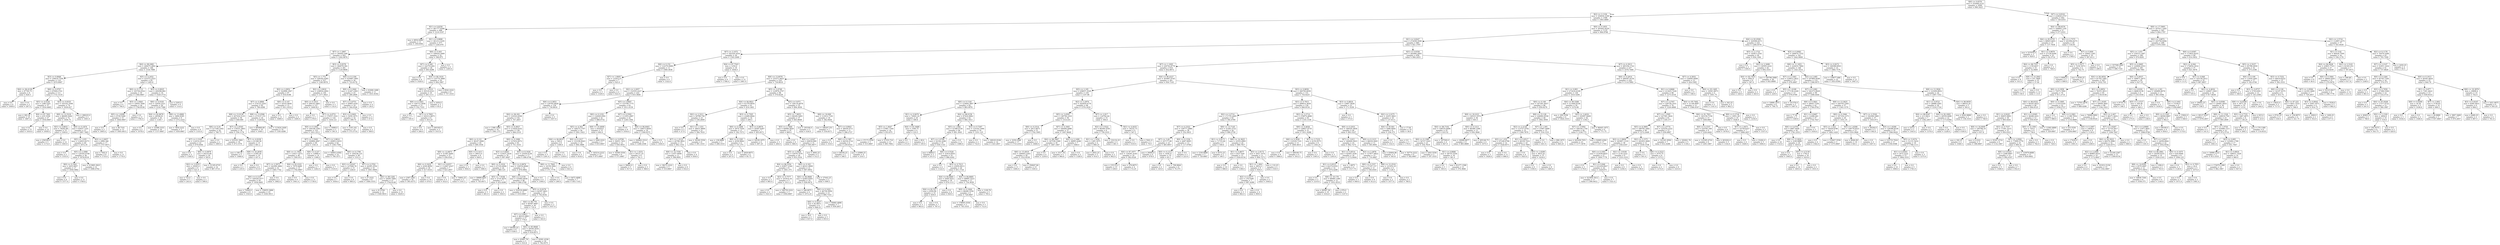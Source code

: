 digraph Tree {
node [shape=box] ;
0 [label="X[6] <= 0.6576\nmse = 332948.2122\nsamples = 2000\nvalue = 996.3425"] ;
1 [label="X[2] <= 2.1104\nmse = 339430.3199\nsamples = 1598\nvalue = 1063.4869"] ;
0 -> 1 [labeldistance=2.5, labelangle=45, headlabel="True"] ;
2 [label="X[1] <= 0.8256\nmse = 381777.9306\nsamples = 488\nvalue = 1219.3197"] ;
1 -> 2 ;
3 [label="mse = 6954.0496\nsamples = 11\nvalue = 106.6364"] ;
2 -> 3 ;
4 [label="X[1] <= 0.9898\nmse = 361212.5195\nsamples = 477\nvalue = 1244.979"] ;
2 -> 4 ;
5 [label="X[7] <= 1.2967\nmse = 340442.408\nsamples = 445\nvalue = 1292.0876"] ;
4 -> 5 ;
6 [label="X[4] <= 89.2981\nmse = 206475.2802\nsamples = 184\nvalue = 1534.7989"] ;
5 -> 6 ;
7 [label="X[3] <= 0.6948\nmse = 139419.7358\nsamples = 119\nvalue = 1670.8067"] ;
6 -> 7 ;
8 [label="X[4] <= 84.4138\nmse = 97740.75\nsamples = 8\nvalue = 828.5"] ;
7 -> 8 ;
9 [label="mse = 0.0\nsamples = 6\nvalue = 1009.0"] ;
8 -> 9 ;
10 [label="mse = 0.0\nsamples = 2\nvalue = 287.0"] ;
8 -> 10 ;
11 [label="X[6] <= 0.0707\nmse = 87604.5741\nsamples = 111\nvalue = 1731.5135"] ;
7 -> 11 ;
12 [label="X[5] <= 4.0144\nmse = 1286.5201\nsamples = 37\nvalue = 1916.4865"] ;
11 -> 12 ;
13 [label="mse = 282.24\nsamples = 10\nvalue = 1867.4"] ;
12 -> 13 ;
14 [label="X[4] <= 87.7401\nmse = 435.5556\nsamples = 27\nvalue = 1934.6667"] ;
12 -> 14 ;
15 [label="mse = 0.0\nsamples = 15\nvalue = 1916.0"] ;
14 -> 15 ;
16 [label="mse = 0.0\nsamples = 12\nvalue = 1958.0"] ;
14 -> 16 ;
17 [label="X[3] <= 0.9335\nmse = 105102.3506\nsamples = 74\nvalue = 1639.027"] ;
11 -> 17 ;
18 [label="X[8] <= 12.5216\nmse = 88449.3264\nsamples = 72\nvalue = 1656.75"] ;
17 -> 18 ;
19 [label="X[3] <= 0.8832\nmse = 78292.96\nsamples = 15\nvalue = 1500.8"] ;
18 -> 19 ;
20 [label="mse = 256328.0\nsamples = 3\nvalue = 1172.0"] ;
19 -> 20 ;
21 [label="mse = 0.0\nsamples = 12\nvalue = 1583.0"] ;
19 -> 21 ;
22 [label="X[0] <= 0.1874\nmse = 83037.7101\nsamples = 57\nvalue = 1697.7895"] ;
18 -> 22 ;
23 [label="X[5] <= 1.035\nmse = 114923.6275\nsamples = 40\nvalue = 1672.35"] ;
22 -> 23 ;
24 [label="mse = 0.0\nsamples = 2\nvalue = 1553.0"] ;
23 -> 24 ;
25 [label="X[5] <= 2.1899\nmse = 120183.0748\nsamples = 38\nvalue = 1678.6316"] ;
23 -> 25 ;
26 [label="X[0] <= 0.1441\nmse = 3455.0657\nsamples = 17\nvalue = 1656.5882"] ;
25 -> 26 ;
27 [label="mse = 0.0\nsamples = 6\nvalue = 1577.0"] ;
26 -> 27 ;
28 [label="mse = 0.0\nsamples = 11\nvalue = 1700.0"] ;
26 -> 28 ;
29 [label="mse = 213965.3923\nsamples = 21\nvalue = 1696.4762"] ;
25 -> 29 ;
30 [label="X[2] <= 2.0657\nmse = 2906.346\nsamples = 17\nvalue = 1757.6471"] ;
22 -> 30 ;
31 [label="mse = 7442.0\nsamples = 6\nvalue = 1735.0"] ;
30 -> 31 ;
32 [label="mse = 0.0\nsamples = 11\nvalue = 1770.0"] ;
30 -> 32 ;
33 [label="mse = 286225.0\nsamples = 2\nvalue = 1001.0"] ;
17 -> 33 ;
34 [label="X[5] <= 4.2452\nmse = 233372.2523\nsamples = 65\nvalue = 1285.8"] ;
6 -> 34 ;
35 [label="X[0] <= 0.1712\nmse = 105744.6322\nsamples = 30\nvalue = 1584.9667"] ;
34 -> 35 ;
36 [label="mse = 0.0\nsamples = 4\nvalue = 794.0"] ;
35 -> 36 ;
37 [label="X[5] <= 3.0941\nmse = 10954.7648\nsamples = 26\nvalue = 1706.6538"] ;
35 -> 37 ;
38 [label="X[5] <= 1.6299\nmse = 9729.5289\nsamples = 15\nvalue = 1644.0667"] ;
37 -> 38 ;
39 [label="mse = 0.0\nsamples = 2\nvalue = 1895.0"] ;
38 -> 39 ;
40 [label="mse = 48.7101\nsamples = 13\nvalue = 1605.4615"] ;
38 -> 40 ;
41 [label="mse = 0.0\nsamples = 11\nvalue = 1792.0"] ;
37 -> 41 ;
42 [label="X[3] <= 0.9025\nmse = 200296.862\nsamples = 35\nvalue = 1029.3714"] ;
34 -> 42 ;
43 [label="X[6] <= 0.0193\nmse = 32054.2521\nsamples = 29\nvalue = 1218.7586"] ;
42 -> 43 ;
44 [label="X[4] <= 92.9678\nmse = 28548.91\nsamples = 20\nvalue = 1149.7"] ;
43 -> 44 ;
45 [label="mse = 0.0\nsamples = 2\nvalue = 1078.0"] ;
44 -> 45 ;
46 [label="mse = 31086.3333\nsamples = 18\nvalue = 1157.6667"] ;
44 -> 46 ;
47 [label="X[8] <= 13.4969\nmse = 5694.8395\nsamples = 9\nvalue = 1372.2222"] ;
43 -> 47 ;
48 [label="mse = 7854.2222\nsamples = 3\nvalue = 1450.6667"] ;
47 -> 48 ;
49 [label="mse = 0.0\nsamples = 6\nvalue = 1333.0"] ;
47 -> 49 ;
50 [label="mse = 2205.0\nsamples = 6\nvalue = 114.0"] ;
42 -> 50 ;
51 [label="X[3] <= 0.9378\nmse = 364079.582\nsamples = 261\nvalue = 1120.9808"] ;
5 -> 51 ;
52 [label="X[5] <= 1.772\nmse = 326162.0385\nsamples = 227\nvalue = 1180.4978"] ;
51 -> 52 ;
53 [label="X[2] <= 2.0952\nmse = 322696.1947\nsamples = 97\nvalue = 916.6186"] ;
52 -> 53 ;
54 [label="X[7] <= 4.4884\nmse = 274122.2203\nsamples = 82\nvalue = 789.4268"] ;
53 -> 54 ;
55 [label="X[8] <= 13.0136\nmse = 207224.5125\nsamples = 58\nvalue = 649.069"] ;
54 -> 55 ;
56 [label="X[6] <= 0.24\nmse = 217160.1042\nsamples = 24\nvalue = 780.75"] ;
55 -> 56 ;
57 [label="X[7] <= 2.3102\nmse = 114214.3223\nsamples = 22\nvalue = 679.6364"] ;
56 -> 57 ;
58 [label="mse = 0.0\nsamples = 2\nvalue = 1540.0"] ;
57 -> 58 ;
59 [label="X[6] <= 0.0878\nmse = 44210.94\nsamples = 20\nvalue = 593.6"] ;
57 -> 59 ;
60 [label="X[2] <= 2.0255\nmse = 32045.0\nsamples = 6\nvalue = 421.0"] ;
59 -> 60 ;
61 [label="mse = 722.0\nsamples = 3\nvalue = 243.0"] ;
60 -> 61 ;
62 [label="mse = 0.0\nsamples = 3\nvalue = 599.0"] ;
60 -> 62 ;
63 [label="mse = 31185.6735\nsamples = 14\nvalue = 667.5714"] ;
59 -> 63 ;
64 [label="mse = 0.0\nsamples = 2\nvalue = 1893.0"] ;
56 -> 64 ;
65 [label="X[7] <= 2.6545\nmse = 179331.2803\nsamples = 34\nvalue = 556.1176"] ;
55 -> 65 ;
66 [label="mse = 233191.3961\nsamples = 19\nvalue = 473.1579"] ;
65 -> 66 ;
67 [label="X[7] <= 4.0238\nmse = 91348.56\nsamples = 15\nvalue = 661.2"] ;
65 -> 67 ;
68 [label="mse = 108.16\nsamples = 5\nvalue = 1068.8"] ;
67 -> 68 ;
69 [label="X[8] <= 16.2838\nmse = 12365.44\nsamples = 10\nvalue = 457.4"] ;
67 -> 69 ;
70 [label="mse = 0.0\nsamples = 2\nvalue = 235.0"] ;
69 -> 70 ;
71 [label="mse = 0.0\nsamples = 8\nvalue = 513.0"] ;
69 -> 71 ;
72 [label="X[8] <= 13.0586\nmse = 273127.151\nsamples = 24\nvalue = 1128.625"] ;
54 -> 72 ;
73 [label="mse = 485869.69\nsamples = 10\nvalue = 1049.1"] ;
72 -> 73 ;
74 [label="mse = 113424.2449\nsamples = 14\nvalue = 1185.4286"] ;
72 -> 74 ;
75 [label="X[0] <= 0.147\nmse = 16332.9956\nsamples = 15\nvalue = 1611.9333"] ;
53 -> 75 ;
76 [label="mse = 0.0\nsamples = 11\nvalue = 1689.0"] ;
75 -> 76 ;
77 [label="mse = 0.0\nsamples = 4\nvalue = 1400.0"] ;
75 -> 77 ;
78 [label="X[2] <= 2.0616\nmse = 238024.2692\nsamples = 130\nvalue = 1377.3923"] ;
52 -> 78 ;
79 [label="X[0] <= 0.1015\nmse = 206143.5863\nsamples = 127\nvalue = 1406.811"] ;
78 -> 79 ;
80 [label="mse = 0.0\nsamples = 3\nvalue = 278.0"] ;
79 -> 80 ;
81 [label="X[7] <= 4.6751\nmse = 179557.3321\nsamples = 124\nvalue = 1434.121"] ;
79 -> 81 ;
82 [label="X[0] <= 0.1602\nmse = 164146.3363\nsamples = 122\nvalue = 1451.2213"] ;
81 -> 82 ;
83 [label="X[7] <= 3.5092\nmse = 100884.4067\nsamples = 60\nvalue = 1541.6"] ;
82 -> 83 ;
84 [label="X[8] <= 11.7845\nmse = 119217.4272\nsamples = 46\nvalue = 1585.913"] ;
83 -> 84 ;
85 [label="X[7] <= 2.5975\nmse = 142290.3684\nsamples = 31\nvalue = 1485.7742"] ;
84 -> 85 ;
86 [label="X[0] <= 0.1237\nmse = 140529.5577\nsamples = 29\nvalue = 1458.4483"] ;
85 -> 86 ;
87 [label="mse = 72000.0\nsamples = 6\nvalue = 1543.0"] ;
86 -> 87 ;
88 [label="mse = 156055.3686\nsamples = 23\nvalue = 1436.3913"] ;
86 -> 88 ;
89 [label="mse = 0.0\nsamples = 2\nvalue = 1882.0"] ;
85 -> 89 ;
90 [label="X[4] <= 93.2103\nmse = 7979.4489\nsamples = 15\nvalue = 1792.8667"] ;
84 -> 90 ;
91 [label="mse = 0.0\nsamples = 4\nvalue = 1941.0"] ;
90 -> 91 ;
92 [label="mse = 0.0\nsamples = 11\nvalue = 1739.0"] ;
90 -> 92 ;
93 [label="X[6] <= 0.227\nmse = 12996.0\nsamples = 14\nvalue = 1396.0"] ;
83 -> 93 ;
94 [label="mse = 0.0\nsamples = 7\nvalue = 1282.0"] ;
93 -> 94 ;
95 [label="mse = 0.0\nsamples = 7\nvalue = 1510.0"] ;
93 -> 95 ;
96 [label="X[7] <= 2.9814\nmse = 209812.9253\nsamples = 62\nvalue = 1363.7581"] ;
82 -> 96 ;
97 [label="mse = 160812.6582\nsamples = 14\nvalue = 790.3571"] ;
96 -> 97 ;
98 [label="X[0] <= 0.1798\nmse = 100238.125\nsamples = 48\nvalue = 1531.0"] ;
96 -> 98 ;
99 [label="X[3] <= 0.8167\nmse = 147949.76\nsamples = 15\nvalue = 1244.8"] ;
98 -> 99 ;
100 [label="mse = 0.0\nsamples = 7\nvalue = 1656.0"] ;
99 -> 100 ;
101 [label="mse = 0.0\nsamples = 8\nvalue = 885.0"] ;
99 -> 101 ;
102 [label="X[7] <= 4.3702\nmse = 24395.3554\nsamples = 33\nvalue = 1661.0909"] ;
98 -> 102 ;
103 [label="mse = 27.2222\nsamples = 6\nvalue = 1464.3333"] ;
102 -> 103 ;
104 [label="X[4] <= 89.1282\nmse = 19295.7064\nsamples = 27\nvalue = 1704.8148"] ;
102 -> 104 ;
105 [label="mse = 41.0764\nsamples = 12\nvalue = 1549.5833"] ;
104 -> 105 ;
106 [label="mse = 0.0\nsamples = 15\nvalue = 1829.0"] ;
104 -> 106 ;
107 [label="mse = 13689.0\nsamples = 2\nvalue = 391.0"] ;
81 -> 107 ;
108 [label="mse = 0.0\nsamples = 3\nvalue = 132.0"] ;
78 -> 108 ;
109 [label="X[6] <= 0.1194\nmse = 435687.5891\nsamples = 34\nvalue = 723.6176"] ;
51 -> 109 ;
110 [label="X[0] <= 0.1844\nmse = 31447.2363\nsamples = 23\nvalue = 289.2609"] ;
109 -> 110 ;
111 [label="X[7] <= 4.6751\nmse = 20805.4183\nsamples = 19\nvalue = 344.0526"] ;
110 -> 111 ;
112 [label="X[3] <= 0.9401\nmse = 5059.1875\nsamples = 16\nvalue = 399.75"] ;
111 -> 112 ;
113 [label="mse = 1105.102\nsamples = 14\nvalue = 375.5714"] ;
112 -> 113 ;
114 [label="mse = 0.0\nsamples = 2\nvalue = 569.0"] ;
112 -> 114 ;
115 [label="mse = 0.0\nsamples = 3\nvalue = 47.0"] ;
111 -> 115 ;
116 [label="mse = 0.0\nsamples = 4\nvalue = 29.0"] ;
110 -> 116 ;
117 [label="mse = 61606.1488\nsamples = 11\nvalue = 1631.8182"] ;
109 -> 117 ;
118 [label="X[6] <= 0.401\nmse = 190024.5469\nsamples = 32\nvalue = 589.875"] ;
4 -> 118 ;
119 [label="X[7] <= 0.349\nmse = 142755.602\nsamples = 28\nvalue = 493.4286"] ;
118 -> 119 ;
120 [label="mse = 0.0\nsamples = 4\nvalue = 1029.0"] ;
119 -> 120 ;
121 [label="X[4] <= 90.1619\nmse = 110774.3889\nsamples = 24\nvalue = 404.1667"] ;
119 -> 121 ;
122 [label="X[5] <= 7.0314\nmse = 95518.4321\nsamples = 18\nvalue = 293.1111"] ;
121 -> 122 ;
123 [label="X[6] <= 0.1843\nmse = 104712.5956\nsamples = 15\nvalue = 332.7333"] ;
122 -> 123 ;
124 [label="mse = 0.0\nsamples = 7\nvalue = 195.0"] ;
123 -> 124 ;
125 [label="X[7] <= 0.7063\nmse = 165212.6875\nsamples = 8\nvalue = 453.25"] ;
123 -> 125 ;
126 [label="mse = 0.0\nsamples = 6\nvalue = 266.0"] ;
125 -> 126 ;
127 [label="mse = 240100.0\nsamples = 2\nvalue = 1015.0"] ;
125 -> 127 ;
128 [label="mse = 2450.0\nsamples = 3\nvalue = 95.0"] ;
122 -> 128 ;
129 [label="mse = 8542.2222\nsamples = 6\nvalue = 737.3333"] ;
121 -> 129 ;
130 [label="mse = 0.0\nsamples = 4\nvalue = 1265.0"] ;
118 -> 130 ;
131 [label="X[0] <= 0.1855\nmse = 305442.8229\nsamples = 1110\nvalue = 994.9766"] ;
1 -> 131 ;
132 [label="X[1] <= 0.8247\nmse = 272638.3508\nsamples = 885\nvalue = 921.3797"] ;
131 -> 132 ;
133 [label="X[7] <= 3.1072\nmse = 182529.5434\nsamples = 29\nvalue = 1545.2069"] ;
132 -> 133 ;
134 [label="X[6] <= 0.152\nmse = 114370.0496\nsamples = 11\nvalue = 1069.3636"] ;
133 -> 134 ;
135 [label="X[7] <= 1.8005\nmse = 122412.0\nsamples = 7\nvalue = 925.0"] ;
134 -> 135 ;
136 [label="mse = 0.0\nsamples = 3\nvalue = 1329.0"] ;
135 -> 136 ;
137 [label="mse = 0.0\nsamples = 4\nvalue = 622.0"] ;
135 -> 137 ;
138 [label="mse = 0.0\nsamples = 4\nvalue = 1322.0"] ;
134 -> 138 ;
139 [label="X[4] <= 87.7543\nmse = 1250.0\nsamples = 18\nvalue = 1836.0"] ;
133 -> 139 ;
140 [label="mse = 0.0\nsamples = 6\nvalue = 1786.0"] ;
139 -> 140 ;
141 [label="mse = 0.0\nsamples = 12\nvalue = 1861.0"] ;
139 -> 141 ;
142 [label="X[3] <= 0.9358\nmse = 262060.2693\nsamples = 856\nvalue = 900.2453"] ;
132 -> 142 ;
143 [label="X[7] <= 1.1005\nmse = 236742.8779\nsamples = 619\nvalue = 832.6672"] ;
142 -> 143 ;
144 [label="X[8] <= 13.6078\nmse = 155371.8425\nsamples = 318\nvalue = 739.8616"] ;
143 -> 144 ;
145 [label="X[2] <= 2.2057\nmse = 152525.2227\nsamples = 222\nvalue = 810.3649"] ;
144 -> 145 ;
146 [label="X[6] <= 0.3853\nmse = 129783.8928\nsamples = 159\nvalue = 730.8616"] ;
145 -> 146 ;
147 [label="X[4] <= 84.261\nmse = 116322.4508\nsamples = 154\nvalue = 707.2857"] ;
146 -> 147 ;
148 [label="mse = 1388.1094\nsamples = 16\nvalue = 1061.375"] ;
147 -> 148 ;
149 [label="X[5] <= 6.4927\nmse = 113426.0332\nsamples = 138\nvalue = 666.2319"] ;
147 -> 149 ;
150 [label="X[0] <= 0.121\nmse = 38167.2069\nsamples = 45\nvalue = 490.3556"] ;
149 -> 150 ;
151 [label="X[8] <= 12.6873\nmse = 31365.5646\nsamples = 37\nvalue = 456.0541"] ;
150 -> 151 ;
152 [label="X[6] <= 0.3432\nmse = 4304.9656\nsamples = 30\nvalue = 417.0333"] ;
151 -> 152 ;
153 [label="mse = 2367.2461\nsamples = 16\nvalue = 365.4375"] ;
152 -> 153 ;
154 [label="mse = 0.0\nsamples = 14\nvalue = 476.0"] ;
152 -> 154 ;
155 [label="X[1] <= 0.8357\nmse = 112847.6327\nsamples = 7\nvalue = 623.2857"] ;
151 -> 155 ;
156 [label="mse = 0.0\nsamples = 5\nvalue = 432.0"] ;
155 -> 156 ;
157 [label="mse = 74802.25\nsamples = 2\nvalue = 1101.5"] ;
155 -> 157 ;
158 [label="X[0] <= 0.1411\nmse = 39015.0\nsamples = 8\nvalue = 649.0"] ;
150 -> 158 ;
159 [label="mse = 0.0\nsamples = 3\nvalue = 904.0"] ;
158 -> 159 ;
160 [label="mse = 0.0\nsamples = 5\nvalue = 496.0"] ;
158 -> 160 ;
161 [label="X[0] <= 0.1088\nmse = 127632.0072\nsamples = 93\nvalue = 751.3333"] ;
149 -> 161 ;
162 [label="X[3] <= 0.9041\nmse = 133437.5416\nsamples = 76\nvalue = 807.8947"] ;
161 -> 162 ;
163 [label="X[0] <= 0.1016\nmse = 47102.6094\nsamples = 24\nvalue = 660.125"] ;
162 -> 163 ;
164 [label="mse = 39889.6401\nsamples = 17\nvalue = 745.6471"] ;
163 -> 164 ;
165 [label="X[5] <= 7.9166\nmse = 3719.3878\nsamples = 7\nvalue = 452.4286"] ;
163 -> 165 ;
166 [label="mse = 0.0\nsamples = 5\nvalue = 491.0"] ;
165 -> 166 ;
167 [label="mse = 0.0\nsamples = 2\nvalue = 356.0"] ;
165 -> 167 ;
168 [label="X[1] <= 0.9876\nmse = 158554.8946\nsamples = 52\nvalue = 876.0962"] ;
162 -> 168 ;
169 [label="X[6] <= 0.2159\nmse = 155082.9058\nsamples = 48\nvalue = 840.2708"] ;
168 -> 169 ;
170 [label="mse = 316318.4889\nsamples = 15\nvalue = 1010.6667"] ;
169 -> 170 ;
171 [label="X[5] <= 8.0278\nmse = 62597.4821\nsamples = 33\nvalue = 762.8182"] ;
169 -> 171 ;
172 [label="X[4] <= 89.778\nmse = 60587.9067\nsamples = 30\nvalue = 735.4"] ;
171 -> 172 ;
173 [label="X[7] <= 0.8811\nmse = 48310.2963\nsamples = 27\nvalue = 779.0"] ;
172 -> 173 ;
174 [label="mse = 90300.25\nsamples = 6\nvalue = 639.5"] ;
173 -> 174 ;
175 [label="X[4] <= 85.9948\nmse = 29164.5034\nsamples = 21\nvalue = 818.8571"] ;
173 -> 175 ;
176 [label="mse = 43097.76\nsamples = 5\nvalue = 933.8"] ;
175 -> 176 ;
177 [label="mse = 19391.4336\nsamples = 16\nvalue = 782.9375"] ;
175 -> 177 ;
178 [label="mse = 0.0\nsamples = 3\nvalue = 343.0"] ;
172 -> 178 ;
179 [label="mse = 0.0\nsamples = 3\nvalue = 1037.0"] ;
171 -> 179 ;
180 [label="mse = 0.0\nsamples = 4\nvalue = 1306.0"] ;
168 -> 180 ;
181 [label="X[5] <= 8.1628\nmse = 23436.0138\nsamples = 17\nvalue = 498.4706"] ;
161 -> 181 ;
182 [label="X[8] <= 11.7845\nmse = 10159.5062\nsamples = 9\nvalue = 371.7778"] ;
181 -> 182 ;
183 [label="mse = 0.0\nsamples = 2\nvalue = 260.0"] ;
182 -> 183 ;
184 [label="mse = 8472.4898\nsamples = 7\nvalue = 403.7143"] ;
182 -> 184 ;
185 [label="mse = 0.0\nsamples = 8\nvalue = 641.0"] ;
181 -> 185 ;
186 [label="mse = 0.0\nsamples = 5\nvalue = 1457.0"] ;
146 -> 186 ;
187 [label="X[5] <= 5.8097\nmse = 153706.7775\nsamples = 63\nvalue = 1011.0159"] ;
145 -> 187 ;
188 [label="X[0] <= 0.1232\nmse = 132826.4581\nsamples = 41\nvalue = 888.0732"] ;
187 -> 188 ;
189 [label="X[5] <= 4.303\nmse = 148273.7707\nsamples = 26\nvalue = 1001.1923"] ;
188 -> 189 ;
190 [label="X[4] <= 84.8033\nmse = 540.0\nsamples = 8\nvalue = 1309.0"] ;
189 -> 190 ;
191 [label="mse = 0.0\nsamples = 5\nvalue = 1291.0"] ;
190 -> 191 ;
192 [label="mse = 0.0\nsamples = 3\nvalue = 1339.0"] ;
190 -> 192 ;
193 [label="X[0] <= 0.1017\nmse = 153108.9043\nsamples = 18\nvalue = 864.3889"] ;
189 -> 193 ;
194 [label="mse = 0.0\nsamples = 3\nvalue = 818.0"] ;
193 -> 194 ;
195 [label="mse = 183214.2222\nsamples = 15\nvalue = 873.6667"] ;
193 -> 195 ;
196 [label="X[8] <= 10.4608\nmse = 45426.8\nsamples = 15\nvalue = 692.0"] ;
188 -> 196 ;
197 [label="mse = 1840.2222\nsamples = 3\nvalue = 833.6667"] ;
196 -> 197 ;
198 [label="X[1] <= 0.8708\nmse = 50051.7431\nsamples = 12\nvalue = 656.5833"] ;
196 -> 198 ;
199 [label="mse = 35560.5556\nsamples = 6\nvalue = 571.6667"] ;
198 -> 199 ;
200 [label="X[1] <= 1.0251\nmse = 50121.25\nsamples = 6\nvalue = 741.5"] ;
198 -> 200 ;
201 [label="mse = 38642.0\nsamples = 3\nvalue = 917.0"] ;
200 -> 201 ;
202 [label="mse = 0.0\nsamples = 3\nvalue = 566.0"] ;
200 -> 202 ;
203 [label="X[7] <= 0.5592\nmse = 111955.2087\nsamples = 22\nvalue = 1240.1364"] ;
187 -> 203 ;
204 [label="mse = 0.0\nsamples = 6\nvalue = 1054.0"] ;
203 -> 204 ;
205 [label="X[4] <= 90.6463\nmse = 136073.6836\nsamples = 16\nvalue = 1309.9375"] ;
203 -> 205 ;
206 [label="mse = 164962.3314\nsamples = 13\nvalue = 1288.2308"] ;
205 -> 206 ;
207 [label="mse = 0.0\nsamples = 3\nvalue = 1404.0"] ;
205 -> 207 ;
208 [label="X[5] <= 2.4748\nmse = 123878.2707\nsamples = 96\nvalue = 576.8229"] ;
144 -> 208 ;
209 [label="X[4] <= 84.6821\nmse = 61378.9054\nsamples = 41\nvalue = 419.1463"] ;
208 -> 209 ;
210 [label="X[2] <= 2.3211\nmse = 59789.758\nsamples = 23\nvalue = 536.2609"] ;
209 -> 210 ;
211 [label="mse = 0.0\nsamples = 2\nvalue = 27.0"] ;
210 -> 211 ;
212 [label="X[1] <= 1.1251\nmse = 38431.9909\nsamples = 21\nvalue = 584.7619"] ;
210 -> 212 ;
213 [label="X[7] <= 1.0122\nmse = 20788.3822\nsamples = 15\nvalue = 662.1333"] ;
212 -> 213 ;
214 [label="X[8] <= 14.7358\nmse = 13357.9008\nsamples = 11\nvalue = 598.9091"] ;
213 -> 214 ;
215 [label="mse = 38272.2222\nsamples = 3\nvalue = 510.6667"] ;
214 -> 215 ;
216 [label="mse = 0.0\nsamples = 8\nvalue = 632.0"] ;
214 -> 216 ;
217 [label="mse = 0.0\nsamples = 4\nvalue = 836.0"] ;
213 -> 217 ;
218 [label="mse = 30160.5556\nsamples = 6\nvalue = 391.3333"] ;
212 -> 218 ;
219 [label="X[3] <= 0.7505\nmse = 23489.6944\nsamples = 18\nvalue = 269.5"] ;
209 -> 219 ;
220 [label="X[6] <= 0.2466\nmse = 5974.7438\nsamples = 11\nvalue = 182.7273"] ;
219 -> 220 ;
221 [label="mse = 138.8889\nsamples = 3\nvalue = 266.3333"] ;
220 -> 221 ;
222 [label="X[0] <= 0.1383\nmse = 4558.9844\nsamples = 8\nvalue = 151.375"] ;
220 -> 222 ;
223 [label="mse = 0.0\nsamples = 4\nvalue = 207.0"] ;
222 -> 223 ;
224 [label="mse = 2929.6875\nsamples = 4\nvalue = 95.75"] ;
222 -> 224 ;
225 [label="X[3] <= 0.8674\nmse = 20587.8367\nsamples = 7\nvalue = 405.8571"] ;
219 -> 225 ;
226 [label="mse = 16539.1875\nsamples = 4\nvalue = 497.25"] ;
225 -> 226 ;
227 [label="mse = 0.0\nsamples = 3\nvalue = 284.0"] ;
225 -> 227 ;
228 [label="X[3] <= 0.873\nmse = 138119.4678\nsamples = 55\nvalue = 694.3636"] ;
208 -> 228 ;
229 [label="X[5] <= 7.9053\nmse = 80200.5493\nsamples = 37\nvalue = 845.8649"] ;
228 -> 229 ;
230 [label="X[5] <= 2.7846\nmse = 64068.5829\nsamples = 35\nvalue = 869.4"] ;
229 -> 230 ;
231 [label="mse = 0.0\nsamples = 4\nvalue = 586.0"] ;
230 -> 231 ;
232 [label="X[2] <= 5.4247\nmse = 60634.999\nsamples = 31\nvalue = 905.9677"] ;
230 -> 232 ;
233 [label="X[5] <= 3.5929\nmse = 53079.7479\nsamples = 29\nvalue = 933.1034"] ;
232 -> 233 ;
234 [label="X[4] <= 86.2354\nmse = 63857.2344\nsamples = 8\nvalue = 1001.375"] ;
233 -> 234 ;
235 [label="mse = 0.0\nsamples = 3\nvalue = 985.0"] ;
234 -> 235 ;
236 [label="X[3] <= 0.7577\nmse = 101914.16\nsamples = 5\nvalue = 1011.2"] ;
234 -> 236 ;
237 [label="mse = 0.0\nsamples = 2\nvalue = 1021.0"] ;
236 -> 237 ;
238 [label="mse = 169750.2222\nsamples = 3\nvalue = 1004.6667"] ;
236 -> 238 ;
239 [label="X[0] <= 0.163\nmse = 46521.9909\nsamples = 21\nvalue = 907.0952"] ;
233 -> 239 ;
240 [label="X[4] <= 84.9666\nmse = 42463.8393\nsamples = 19\nvalue = 928.9474"] ;
239 -> 240 ;
241 [label="mse = 346.6875\nsamples = 4\nvalue = 1072.25"] ;
240 -> 241 ;
242 [label="X[0] <= 0.1422\nmse = 46758.5956\nsamples = 15\nvalue = 890.7333"] ;
240 -> 242 ;
243 [label="X[6] <= 0.4237\nmse = 82.6875\nsamples = 8\nvalue = 848.25"] ;
242 -> 243 ;
244 [label="mse = 18.0\nsamples = 3\nvalue = 837.0"] ;
243 -> 244 ;
245 [label="mse = 0.0\nsamples = 5\nvalue = 855.0"] ;
243 -> 245 ;
246 [label="mse = 95682.4898\nsamples = 7\nvalue = 939.2857"] ;
242 -> 246 ;
247 [label="mse = 37442.25\nsamples = 2\nvalue = 699.5"] ;
239 -> 247 ;
248 [label="mse = 4692.25\nsamples = 2\nvalue = 512.5"] ;
232 -> 248 ;
249 [label="mse = 183184.0\nsamples = 2\nvalue = 434.0"] ;
229 -> 249 ;
250 [label="X[8] <= 16.006\nmse = 113012.7191\nsamples = 18\nvalue = 382.9444"] ;
228 -> 250 ;
251 [label="mse = 196207.551\nsamples = 7\nvalue = 534.8571"] ;
250 -> 251 ;
252 [label="X[7] <= 0.6843\nmse = 36039.4711\nsamples = 11\nvalue = 286.2727"] ;
250 -> 252 ;
253 [label="mse = 0.0\nsamples = 5\nvalue = 318.0"] ;
252 -> 253 ;
254 [label="X[0] <= 0.1387\nmse = 64534.4722\nsamples = 6\nvalue = 259.8333"] ;
252 -> 254 ;
255 [label="mse = 94556.25\nsamples = 2\nvalue = 346.5"] ;
254 -> 255 ;
256 [label="mse = 43890.25\nsamples = 4\nvalue = 216.5"] ;
254 -> 256 ;
257 [label="X[4] <= 90.4227\nmse = 303997.0745\nsamples = 301\nvalue = 930.7143"] ;
143 -> 257 ;
258 [label="X[5] <= 2.195\nmse = 238637.3529\nsamples = 150\nvalue = 1107.98"] ;
257 -> 258 ;
259 [label="X[0] <= 0.1144\nmse = 123604.3807\nsamples = 82\nvalue = 883.0976"] ;
258 -> 259 ;
260 [label="X[1] <= 0.9476\nmse = 74945.16\nsamples = 20\nvalue = 569.8"] ;
259 -> 260 ;
261 [label="X[5] <= 1.4047\nmse = 57961.7344\nsamples = 16\nvalue = 653.875"] ;
260 -> 261 ;
262 [label="mse = 37173.5556\nsamples = 3\nvalue = 515.6667"] ;
261 -> 262 ;
263 [label="mse = 57333.716\nsamples = 13\nvalue = 685.7692"] ;
261 -> 263 ;
264 [label="X[4] <= 81.0488\nmse = 1506.75\nsamples = 4\nvalue = 233.5"] ;
260 -> 264 ;
265 [label="mse = 0.0\nsamples = 2\nvalue = 272.0"] ;
264 -> 265 ;
266 [label="mse = 49.0\nsamples = 2\nvalue = 195.0"] ;
264 -> 266 ;
267 [label="X[4] <= 88.0156\nmse = 97424.0062\nsamples = 62\nvalue = 984.1613"] ;
259 -> 267 ;
268 [label="X[5] <= 1.884\nmse = 51588.4726\nsamples = 46\nvalue = 891.3043"] ;
267 -> 268 ;
269 [label="X[7] <= 2.0799\nmse = 52144.3298\nsamples = 35\nvalue = 830.1143"] ;
268 -> 269 ;
270 [label="mse = 6889.0\nsamples = 2\nvalue = 231.0"] ;
269 -> 270 ;
271 [label="X[6] <= 0.5526\nmse = 31814.8503\nsamples = 33\nvalue = 866.4242"] ;
269 -> 271 ;
272 [label="mse = 0.0\nsamples = 4\nvalue = 1122.0"] ;
271 -> 272 ;
273 [label="X[3] <= 0.7013\nmse = 25950.9013\nsamples = 29\nvalue = 831.1724"] ;
271 -> 273 ;
274 [label="X[4] <= 84.8685\nmse = 5448.5432\nsamples = 18\nvalue = 878.1111"] ;
273 -> 274 ;
275 [label="X[4] <= 82.527\nmse = 6504.96\nsamples = 10\nvalue = 839.8"] ;
274 -> 275 ;
276 [label="mse = 0.0\nsamples = 3\nvalue = 963.0"] ;
275 -> 276 ;
277 [label="mse = 0.0\nsamples = 7\nvalue = 787.0"] ;
275 -> 277 ;
278 [label="mse = 0.0\nsamples = 8\nvalue = 926.0"] ;
274 -> 278 ;
279 [label="X[4] <= 84.8685\nmse = 49995.3223\nsamples = 11\nvalue = 754.3636"] ;
273 -> 279 ;
280 [label="X[0] <= 0.1644\nmse = 89280.5556\nsamples = 6\nvalue = 728.6667"] ;
279 -> 280 ;
281 [label="mse = 178005.5556\nsamples = 3\nvalue = 745.3333"] ;
280 -> 281 ;
282 [label="mse = 0.0\nsamples = 3\nvalue = 712.0"] ;
280 -> 282 ;
283 [label="mse = 1109.76\nsamples = 5\nvalue = 785.2"] ;
279 -> 283 ;
284 [label="mse = 0.0\nsamples = 11\nvalue = 1086.0"] ;
268 -> 284 ;
285 [label="X[3] <= 0.7287\nmse = 133142.1094\nsamples = 16\nvalue = 1251.125"] ;
267 -> 285 ;
286 [label="mse = 0.0\nsamples = 2\nvalue = 732.0"] ;
285 -> 286 ;
287 [label="mse = 108163.9184\nsamples = 14\nvalue = 1325.2857"] ;
285 -> 287 ;
288 [label="X[2] <= 3.2974\nmse = 242830.0179\nsamples = 68\nvalue = 1379.1618"] ;
258 -> 288 ;
289 [label="X[5] <= 3.4592\nmse = 138758.1418\nsamples = 58\nvalue = 1514.431"] ;
288 -> 289 ;
290 [label="X[6] <= 0.2314\nmse = 2913.4875\nsamples = 21\nvalue = 1702.1905"] ;
289 -> 290 ;
291 [label="mse = 3259.2388\nsamples = 17\nvalue = 1710.2353"] ;
290 -> 291 ;
292 [label="mse = 0.0\nsamples = 4\nvalue = 1668.0"] ;
290 -> 292 ;
293 [label="X[7] <= 4.1845\nmse = 184494.0088\nsamples = 37\nvalue = 1407.8649"] ;
289 -> 293 ;
294 [label="X[4] <= 88.5967\nmse = 187536.3389\nsamples = 30\nvalue = 1487.1667"] ;
293 -> 294 ;
295 [label="X[8] <= 15.4919\nmse = 206403.2263\nsamples = 26\nvalue = 1523.6538"] ;
294 -> 295 ;
296 [label="mse = 0.0\nsamples = 11\nvalue = 1494.0"] ;
295 -> 296 ;
297 [label="mse = 356647.84\nsamples = 15\nvalue = 1545.4"] ;
295 -> 297 ;
298 [label="mse = 0.0\nsamples = 4\nvalue = 1250.0"] ;
294 -> 298 ;
299 [label="X[2] <= 2.1499\nmse = 28995.4286\nsamples = 7\nvalue = 1068.0"] ;
293 -> 299 ;
300 [label="mse = 3317.76\nsamples = 5\nvalue = 964.8"] ;
299 -> 300 ;
301 [label="mse = 0.0\nsamples = 2\nvalue = 1326.0"] ;
299 -> 301 ;
302 [label="X[7] <= 2.917\nmse = 124782.64\nsamples = 10\nvalue = 594.6"] ;
288 -> 302 ;
303 [label="X[2] <= 5.5522\nmse = 89306.5556\nsamples = 6\nvalue = 759.3333"] ;
302 -> 303 ;
304 [label="X[1] <= 1.1454\nmse = 1365.1875\nsamples = 4\nvalue = 908.25"] ;
303 -> 304 ;
305 [label="mse = 2652.25\nsamples = 2\nvalue = 914.5"] ;
304 -> 305 ;
306 [label="mse = 0.0\nsamples = 2\nvalue = 902.0"] ;
304 -> 306 ;
307 [label="mse = 132132.25\nsamples = 2\nvalue = 461.5"] ;
303 -> 307 ;
308 [label="X[2] <= 4.4435\nmse = 76232.75\nsamples = 4\nvalue = 347.5"] ;
302 -> 308 ;
309 [label="mse = 0.0\nsamples = 2\nvalue = 619.0"] ;
308 -> 309 ;
310 [label="mse = 5041.0\nsamples = 2\nvalue = 76.0"] ;
308 -> 310 ;
311 [label="X[3] <= 0.8656\nmse = 306700.6059\nsamples = 151\nvalue = 754.6225"] ;
257 -> 311 ;
312 [label="X[3] <= 0.7915\nmse = 289914.3659\nsamples = 130\nvalue = 848.8154"] ;
311 -> 312 ;
313 [label="X[2] <= 2.2714\nmse = 171735.4495\nsamples = 65\nvalue = 592.4769"] ;
312 -> 313 ;
314 [label="X[7] <= 4.3322\nmse = 139777.2986\nsamples = 36\nvalue = 352.5833"] ;
313 -> 314 ;
315 [label="X[7] <= 3.44\nmse = 167177.69\nsamples = 23\nvalue = 485.6957"] ;
314 -> 315 ;
316 [label="X[4] <= 97.1877\nmse = 134291.4183\nsamples = 19\nvalue = 382.0526"] ;
315 -> 316 ;
317 [label="mse = 155133.2\nsamples = 15\nvalue = 438.0"] ;
316 -> 317 ;
318 [label="mse = 379.6875\nsamples = 4\nvalue = 172.25"] ;
316 -> 318 ;
319 [label="mse = 30000.0\nsamples = 4\nvalue = 978.0"] ;
315 -> 319 ;
320 [label="X[0] <= 0.1334\nmse = 4487.6095\nsamples = 13\nvalue = 117.0769"] ;
314 -> 320 ;
321 [label="X[0] <= 0.1213\nmse = 1458.21\nsamples = 10\nvalue = 85.3"] ;
320 -> 321 ;
322 [label="mse = 0.0\nsamples = 2\nvalue = 145.0"] ;
321 -> 322 ;
323 [label="mse = 708.9844\nsamples = 8\nvalue = 70.375"] ;
321 -> 323 ;
324 [label="mse = 0.0\nsamples = 3\nvalue = 223.0"] ;
320 -> 324 ;
325 [label="X[8] <= 13.7145\nmse = 51283.3722\nsamples = 29\nvalue = 890.2759"] ;
313 -> 325 ;
326 [label="X[1] <= 0.9173\nmse = 71725.84\nsamples = 5\nvalue = 508.6"] ;
325 -> 326 ;
327 [label="mse = 1530.8889\nsamples = 3\nvalue = 720.6667"] ;
326 -> 327 ;
328 [label="mse = 8372.25\nsamples = 2\nvalue = 190.5"] ;
326 -> 328 ;
329 [label="X[8] <= 14.3625\nmse = 10352.4983\nsamples = 24\nvalue = 969.7917"] ;
325 -> 329 ;
330 [label="X[1] <= 0.8677\nmse = 9227.929\nsamples = 13\nvalue = 1020.6154"] ;
329 -> 330 ;
331 [label="mse = 0.0\nsamples = 10\nvalue = 968.0"] ;
330 -> 331 ;
332 [label="mse = 0.0\nsamples = 3\nvalue = 1196.0"] ;
330 -> 332 ;
333 [label="X[5] <= 2.8173\nmse = 5021.1074\nsamples = 11\nvalue = 909.7273"] ;
329 -> 333 ;
334 [label="X[1] <= 1.004\nmse = 3852.0\nsamples = 9\nvalue = 930.0"] ;
333 -> 334 ;
335 [label="X[2] <= 4.4575\nmse = 178.5306\nsamples = 7\nvalue = 897.4286"] ;
334 -> 335 ;
336 [label="mse = 0.0\nsamples = 3\nvalue = 882.0"] ;
335 -> 336 ;
337 [label="mse = 0.0\nsamples = 4\nvalue = 909.0"] ;
335 -> 337 ;
338 [label="mse = 0.0\nsamples = 2\nvalue = 1044.0"] ;
334 -> 338 ;
339 [label="mse = 110.25\nsamples = 2\nvalue = 818.5"] ;
333 -> 339 ;
340 [label="X[2] <= 2.2714\nmse = 276674.4686\nsamples = 65\nvalue = 1105.1538"] ;
312 -> 340 ;
341 [label="X[6] <= 0.4626\nmse = 128827.6735\nsamples = 21\nvalue = 1611.4286"] ;
340 -> 341 ;
342 [label="X[6] <= 0.3056\nmse = 110520.7101\nsamples = 13\nvalue = 1800.4615"] ;
341 -> 342 ;
343 [label="mse = 0.0\nsamples = 9\nvalue = 1884.0"] ;
342 -> 343 ;
344 [label="mse = 308160.75\nsamples = 4\nvalue = 1612.5"] ;
342 -> 344 ;
345 [label="X[7] <= 3.7233\nmse = 6150.9375\nsamples = 8\nvalue = 1304.25"] ;
341 -> 345 ;
346 [label="mse = 0.0\nsamples = 5\nvalue = 1365.0"] ;
345 -> 346 ;
347 [label="mse = 0.0\nsamples = 3\nvalue = 1203.0"] ;
345 -> 347 ;
348 [label="X[6] <= 0.2031\nmse = 166520.3858\nsamples = 44\nvalue = 863.5227"] ;
340 -> 348 ;
349 [label="X[7] <= 3.815\nmse = 160649.5923\nsamples = 33\nvalue = 962.7273"] ;
348 -> 349 ;
350 [label="X[1] <= 0.8514\nmse = 82405.1636\nsamples = 18\nvalue = 1172.9444"] ;
349 -> 350 ;
351 [label="X[1] <= 0.8312\nmse = 62274.8163\nsamples = 14\nvalue = 1074.4286"] ;
350 -> 351 ;
352 [label="mse = 0.0\nsamples = 2\nvalue = 1210.0"] ;
351 -> 352 ;
353 [label="X[8] <= 16.179\nmse = 69080.1389\nsamples = 12\nvalue = 1051.8333"] ;
351 -> 353 ;
354 [label="mse = 80587.36\nsamples = 10\nvalue = 1032.8"] ;
353 -> 354 ;
355 [label="mse = 676.0\nsamples = 2\nvalue = 1147.0"] ;
353 -> 355 ;
356 [label="mse = 1.6875\nsamples = 4\nvalue = 1517.75"] ;
350 -> 356 ;
357 [label="X[2] <= 2.3878\nmse = 137877.9822\nsamples = 15\nvalue = 710.4667"] ;
349 -> 357 ;
358 [label="X[0] <= 0.1537\nmse = 57197.157\nsamples = 11\nvalue = 558.4545"] ;
357 -> 358 ;
359 [label="mse = 0.0\nsamples = 3\nvalue = 949.0"] ;
358 -> 359 ;
360 [label="mse = 0.0\nsamples = 8\nvalue = 412.0"] ;
358 -> 360 ;
361 [label="X[8] <= 12.2518\nmse = 121452.25\nsamples = 4\nvalue = 1128.5"] ;
357 -> 361 ;
362 [label="mse = 0.0\nsamples = 2\nvalue = 1477.0"] ;
361 -> 362 ;
363 [label="mse = 0.0\nsamples = 2\nvalue = 780.0"] ;
361 -> 363 ;
364 [label="X[0] <= 0.1215\nmse = 66034.2645\nsamples = 11\nvalue = 565.9091"] ;
348 -> 364 ;
365 [label="mse = 83604.96\nsamples = 5\nvalue = 545.8"] ;
364 -> 365 ;
366 [label="mse = 50774.2222\nsamples = 6\nvalue = 582.6667"] ;
364 -> 366 ;
367 [label="X[3] <= 0.8816\nmse = 15687.5828\nsamples = 21\nvalue = 171.5238"] ;
311 -> 367 ;
368 [label="mse = 0.0\nsamples = 3\nvalue = 375.0"] ;
367 -> 368 ;
369 [label="X[2] <= 2.2275\nmse = 10251.6821\nsamples = 18\nvalue = 137.6111"] ;
367 -> 369 ;
370 [label="X[4] <= 93.841\nmse = 5486.4844\nsamples = 8\nvalue = 236.375"] ;
369 -> 370 ;
371 [label="mse = 0.0\nsamples = 3\nvalue = 332.0"] ;
370 -> 371 ;
372 [label="mse = 0.0\nsamples = 5\nvalue = 179.0"] ;
370 -> 372 ;
373 [label="mse = 17.64\nsamples = 10\nvalue = 58.6"] ;
369 -> 373 ;
374 [label="X[7] <= 4.3013\nmse = 285104.1722\nsamples = 237\nvalue = 1076.7468"] ;
142 -> 374 ;
375 [label="X[6] <= 0.2914\nmse = 266587.6154\nsamples = 224\nvalue = 1114.5982"] ;
374 -> 375 ;
376 [label="X[1] <= 0.893\nmse = 273418.4109\nsamples = 136\nvalue = 1010.5294"] ;
375 -> 376 ;
377 [label="X[0] <= 0.149\nmse = 247281.6057\nsamples = 86\nvalue = 859.6279"] ;
376 -> 377 ;
378 [label="X[8] <= 18.2221\nmse = 156523.1974\nsamples = 38\nvalue = 603.5"] ;
377 -> 378 ;
379 [label="X[4] <= 96.7102\nmse = 108535.8496\nsamples = 25\nvalue = 433.52"] ;
378 -> 379 ;
380 [label="X[0] <= 0.1389\nmse = 54727.3243\nsamples = 21\nvalue = 354.7619"] ;
379 -> 380 ;
381 [label="mse = 1643.5556\nsamples = 3\nvalue = 197.3333"] ;
380 -> 381 ;
382 [label="X[1] <= 0.8666\nmse = 58755.5556\nsamples = 18\nvalue = 381.0"] ;
380 -> 382 ;
383 [label="mse = 0.0\nsamples = 5\nvalue = 393.0"] ;
382 -> 383 ;
384 [label="mse = 81277.1598\nsamples = 13\nvalue = 376.3846"] ;
382 -> 384 ;
385 [label="mse = 187500.0\nsamples = 4\nvalue = 847.0"] ;
379 -> 385 ;
386 [label="X[0] <= 0.1213\nmse = 86389.1598\nsamples = 13\nvalue = 930.3846"] ;
378 -> 386 ;
387 [label="mse = 20088.9877\nsamples = 9\nvalue = 865.8889"] ;
386 -> 387 ;
388 [label="mse = 205146.75\nsamples = 4\nvalue = 1075.5"] ;
386 -> 388 ;
389 [label="X[8] <= 15.128\nmse = 226082.6558\nsamples = 48\nvalue = 1062.3958"] ;
377 -> 389 ;
390 [label="X[2] <= 2.2126\nmse = 115727.0762\nsamples = 33\nvalue = 1309.7879"] ;
389 -> 390 ;
391 [label="X[5] <= 1.031\nmse = 97248.9796\nsamples = 14\nvalue = 1028.8571"] ;
390 -> 391 ;
392 [label="mse = 0.0\nsamples = 3\nvalue = 1626.0"] ;
391 -> 392 ;
393 [label="mse = 0.0\nsamples = 11\nvalue = 866.0"] ;
391 -> 393 ;
394 [label="X[1] <= 0.8517\nmse = 28339.7452\nsamples = 19\nvalue = 1516.7895"] ;
390 -> 394 ;
395 [label="mse = 0.0\nsamples = 4\nvalue = 1825.0"] ;
394 -> 395 ;
396 [label="X[5] <= 1.6299\nmse = 3810.24\nsamples = 15\nvalue = 1434.6"] ;
394 -> 396 ;
397 [label="mse = 0.0\nsamples = 6\nvalue = 1359.0"] ;
396 -> 397 ;
398 [label="mse = 0.0\nsamples = 9\nvalue = 1485.0"] ;
396 -> 398 ;
399 [label="X[7] <= 1.305\nmse = 37997.0489\nsamples = 15\nvalue = 518.1333"] ;
389 -> 399 ;
400 [label="mse = 0.0\nsamples = 11\nvalue = 401.0"] ;
399 -> 400 ;
401 [label="mse = 999.1875\nsamples = 4\nvalue = 840.25"] ;
399 -> 401 ;
402 [label="X[4] <= 90.5289\nmse = 211840.6336\nsamples = 50\nvalue = 1270.08"] ;
376 -> 402 ;
403 [label="mse = 200.5556\nsamples = 6\nvalue = 1824.3333"] ;
402 -> 403 ;
404 [label="X[5] <= 3.4434\nmse = 193097.8409\nsamples = 44\nvalue = 1194.5"] ;
402 -> 404 ;
405 [label="X[7] <= 3.5092\nmse = 184104.1744\nsamples = 40\nvalue = 1236.775"] ;
404 -> 405 ;
406 [label="mse = 243209.7051\nsamples = 23\nvalue = 1177.3478"] ;
405 -> 406 ;
407 [label="mse = 92895.4394\nsamples = 17\nvalue = 1317.1765"] ;
405 -> 407 ;
408 [label="mse = 86445.1875\nsamples = 4\nvalue = 771.75"] ;
404 -> 408 ;
409 [label="X[1] <= 0.8666\nmse = 213425.7226\nsamples = 88\nvalue = 1275.4318"] ;
375 -> 409 ;
410 [label="X[7] <= 3.2767\nmse = 226726.3551\nsamples = 76\nvalue = 1229.4868"] ;
409 -> 410 ;
411 [label="X[7] <= 1.3595\nmse = 227581.3824\nsamples = 61\nvalue = 1185.377"] ;
410 -> 411 ;
412 [label="X[5] <= 6.3995\nmse = 189792.3482\nsamples = 49\nvalue = 1272.2449"] ;
411 -> 412 ;
413 [label="X[2] <= 2.9604\nmse = 165467.1319\nsamples = 36\nvalue = 1356.4167"] ;
412 -> 413 ;
414 [label="X[0] <= 0.1001\nmse = 212039.8025\nsamples = 27\nvalue = 1400.7778"] ;
413 -> 414 ;
415 [label="mse = 0.0\nsamples = 3\nvalue = 1176.0"] ;
414 -> 415 ;
416 [label="X[1] <= 0.846\nmse = 231439.6927\nsamples = 24\nvalue = 1428.875"] ;
414 -> 416 ;
417 [label="mse = 321804.7612\nsamples = 17\nvalue = 1390.9412"] ;
416 -> 417 ;
418 [label="mse = 0.0\nsamples = 7\nvalue = 1521.0"] ;
416 -> 418 ;
419 [label="X[2] <= 3.9109\nmse = 2134.2222\nsamples = 9\nvalue = 1223.3333"] ;
413 -> 419 ;
420 [label="mse = 0.0\nsamples = 6\nvalue = 1256.0"] ;
419 -> 420 ;
421 [label="mse = 0.0\nsamples = 3\nvalue = 1158.0"] ;
419 -> 421 ;
422 [label="X[2] <= 2.1575\nmse = 183203.3609\nsamples = 13\nvalue = 1039.1538"] ;
412 -> 422 ;
423 [label="mse = 0.0\nsamples = 5\nvalue = 501.0"] ;
422 -> 423 ;
424 [label="X[6] <= 0.3223\nmse = 3570.75\nsamples = 8\nvalue = 1375.5"] ;
422 -> 424 ;
425 [label="mse = 0.0\nsamples = 2\nvalue = 1272.0"] ;
424 -> 425 ;
426 [label="mse = 0.0\nsamples = 6\nvalue = 1410.0"] ;
424 -> 426 ;
427 [label="X[7] <= 2.0774\nmse = 225254.2222\nsamples = 12\nvalue = 830.6667"] ;
411 -> 427 ;
428 [label="mse = 141241.9592\nsamples = 7\nvalue = 612.4286"] ;
427 -> 428 ;
429 [label="mse = 182841.76\nsamples = 5\nvalue = 1136.2"] ;
427 -> 429 ;
430 [label="X[4] <= 91.7921\nmse = 183159.7156\nsamples = 15\nvalue = 1408.8667"] ;
410 -> 430 ;
431 [label="X[0] <= 0.1537\nmse = 224785.358\nsamples = 9\nvalue = 1229.4444"] ;
430 -> 431 ;
432 [label="mse = 123395.4722\nsamples = 6\nvalue = 1293.1667"] ;
431 -> 432 ;
433 [label="mse = 403202.0\nsamples = 3\nvalue = 1102.0"] ;
431 -> 433 ;
434 [label="mse = 0.0\nsamples = 6\nvalue = 1678.0"] ;
430 -> 434 ;
435 [label="X[4] <= 95.7462\nmse = 31146.9097\nsamples = 12\nvalue = 1566.4167"] ;
409 -> 435 ;
436 [label="X[6] <= 0.3728\nmse = 13951.29\nsamples = 10\nvalue = 1628.9"] ;
435 -> 436 ;
437 [label="X[7] <= 1.6471\nmse = 14759.6327\nsamples = 7\nvalue = 1668.2857"] ;
436 -> 437 ;
438 [label="mse = 0.0\nsamples = 4\nvalue = 1649.0"] ;
437 -> 438 ;
439 [label="mse = 33282.0\nsamples = 3\nvalue = 1694.0"] ;
437 -> 439 ;
440 [label="mse = 0.0\nsamples = 3\nvalue = 1537.0"] ;
436 -> 440 ;
441 [label="mse = 0.0\nsamples = 2\nvalue = 1254.0"] ;
435 -> 441 ;
442 [label="X[7] <= 4.5932\nmse = 154095.9408\nsamples = 13\nvalue = 424.5385"] ;
374 -> 442 ;
443 [label="mse = 0.0\nsamples = 9\nvalue = 168.0"] ;
442 -> 443 ;
444 [label="X[4] <= 93.1465\nmse = 19561.6875\nsamples = 4\nvalue = 1001.75"] ;
442 -> 444 ;
445 [label="mse = 0.0\nsamples = 2\nvalue = 1141.0"] ;
444 -> 445 ;
446 [label="mse = 342.25\nsamples = 2\nvalue = 862.5"] ;
444 -> 446 ;
447 [label="X[4] <= 83.0509\nmse = 329369.4571\nsamples = 225\nvalue = 1284.4578"] ;
131 -> 447 ;
448 [label="X[5] <= 2.1722\nmse = 145813.2541\nsamples = 44\nvalue = 636.1364"] ;
447 -> 448 ;
449 [label="mse = 0.0\nsamples = 2\nvalue = 1304.0"] ;
448 -> 449 ;
450 [label="X[2] <= 2.3498\nmse = 130505.2222\nsamples = 42\nvalue = 604.3333"] ;
448 -> 450 ;
451 [label="X[4] <= 82.7455\nmse = 3042.0\nsamples = 6\nvalue = 367.0"] ;
450 -> 451 ;
452 [label="mse = 0.0\nsamples = 4\nvalue = 328.0"] ;
451 -> 452 ;
453 [label="mse = 0.0\nsamples = 2\nvalue = 445.0"] ;
451 -> 453 ;
454 [label="mse = 140796.5988\nsamples = 36\nvalue = 643.8889"] ;
450 -> 454 ;
455 [label="X[3] <= 0.9081\nmse = 246974.7532\nsamples = 181\nvalue = 1442.0608"] ;
447 -> 455 ;
456 [label="X[8] <= 11.1651\nmse = 224433.7684\nsamples = 148\nvalue = 1343.3514"] ;
455 -> 456 ;
457 [label="X[7] <= 2.1463\nmse = 218012.3822\nsamples = 15\nvalue = 876.4667"] ;
456 -> 457 ;
458 [label="mse = 0.0\nsamples = 2\nvalue = 229.0"] ;
457 -> 458 ;
459 [label="X[5] <= 1.6189\nmse = 177136.2249\nsamples = 13\nvalue = 976.0769"] ;
457 -> 459 ;
460 [label="mse = 10890.1875\nsamples = 8\nvalue = 706.75"] ;
459 -> 460 ;
461 [label="mse = 141376.0\nsamples = 5\nvalue = 1407.0"] ;
459 -> 461 ;
462 [label="X[2] <= 2.485\nmse = 197800.9548\nsamples = 133\nvalue = 1396.0075"] ;
456 -> 462 ;
463 [label="X[7] <= 0.882\nmse = 182373.8429\nsamples = 99\nvalue = 1498.4444"] ;
462 -> 463 ;
464 [label="X[6] <= 0.3641\nmse = 28043.7256\nsamples = 42\nvalue = 1706.4762"] ;
463 -> 464 ;
465 [label="mse = 77.44\nsamples = 5\nvalue = 1349.6"] ;
464 -> 465 ;
466 [label="X[1] <= 0.9487\nmse = 12286.263\nsamples = 37\nvalue = 1754.7027"] ;
464 -> 466 ;
467 [label="X[6] <= 0.4703\nmse = 4687.9446\nsamples = 34\nvalue = 1781.2353"] ;
466 -> 467 ;
468 [label="mse = 0.0\nsamples = 16\nvalue = 1723.0"] ;
467 -> 468 ;
469 [label="X[8] <= 13.2624\nmse = 3160.8889\nsamples = 18\nvalue = 1833.0"] ;
467 -> 469 ;
470 [label="mse = 0.0\nsamples = 2\nvalue = 1945.0"] ;
469 -> 470 ;
471 [label="X[5] <= 4.5139\nmse = 1792.0\nsamples = 16\nvalue = 1819.0"] ;
469 -> 471 ;
472 [label="mse = 0.0\nsamples = 14\nvalue = 1803.0"] ;
471 -> 472 ;
473 [label="mse = 0.0\nsamples = 2\nvalue = 1931.0"] ;
471 -> 473 ;
474 [label="mse = 0.0\nsamples = 3\nvalue = 1454.0"] ;
466 -> 474 ;
475 [label="X[8] <= 13.3625\nmse = 240705.5365\nsamples = 57\nvalue = 1345.1579"] ;
463 -> 475 ;
476 [label="X[0] <= 0.1946\nmse = 197334.1275\nsamples = 20\nvalue = 1051.35"] ;
475 -> 476 ;
477 [label="X[5] <= 1.023\nmse = 74428.9796\nsamples = 7\nvalue = 1482.1429"] ;
476 -> 477 ;
478 [label="mse = 0.0\nsamples = 4\nvalue = 1562.0"] ;
477 -> 478 ;
479 [label="mse = 153827.5556\nsamples = 3\nvalue = 1375.6667"] ;
477 -> 479 ;
480 [label="X[5] <= 1.6299\nmse = 109776.8521\nsamples = 13\nvalue = 819.3846"] ;
476 -> 480 ;
481 [label="mse = 8046.09\nsamples = 10\nvalue = 643.1"] ;
480 -> 481 ;
482 [label="mse = 0.0\nsamples = 3\nvalue = 1407.0"] ;
480 -> 482 ;
483 [label="X[7] <= 2.5526\nmse = 192266.1885\nsamples = 37\nvalue = 1503.973"] ;
475 -> 483 ;
484 [label="mse = 26244.0\nsamples = 2\nvalue = 402.0"] ;
483 -> 484 ;
485 [label="X[5] <= 1.6299\nmse = 128396.8539\nsamples = 35\nvalue = 1566.9429"] ;
483 -> 485 ;
486 [label="mse = 123733.7024\nsamples = 17\nvalue = 1356.0588"] ;
485 -> 486 ;
487 [label="X[5] <= 5.0274\nmse = 51131.5432\nsamples = 18\nvalue = 1766.1111"] ;
485 -> 487 ;
488 [label="X[1] <= 0.8503\nmse = 3472.2222\nsamples = 15\nvalue = 1864.3333"] ;
487 -> 488 ;
489 [label="mse = 0.0\nsamples = 10\nvalue = 1906.0"] ;
488 -> 489 ;
490 [label="mse = 0.0\nsamples = 5\nvalue = 1781.0"] ;
488 -> 490 ;
491 [label="mse = 0.0\nsamples = 3\nvalue = 1275.0"] ;
487 -> 491 ;
492 [label="X[8] <= 13.3926\nmse = 123200.6652\nsamples = 34\nvalue = 1097.7353"] ;
462 -> 492 ;
493 [label="X[1] <= 0.8721\nmse = 28988.5565\nsamples = 29\nvalue = 1219.1724"] ;
492 -> 493 ;
494 [label="X[4] <= 98.6347\nmse = 213.0612\nsamples = 7\nvalue = 1362.2857"] ;
493 -> 494 ;
495 [label="mse = 225.0\nsamples = 2\nvalue = 1343.0"] ;
494 -> 495 ;
496 [label="mse = 0.0\nsamples = 5\nvalue = 1370.0"] ;
494 -> 496 ;
497 [label="X[4] <= 92.2083\nmse = 29554.0496\nsamples = 22\nvalue = 1173.6364"] ;
493 -> 497 ;
498 [label="mse = 0.0\nsamples = 20\nvalue = 1228.0"] ;
497 -> 498 ;
499 [label="mse = 0.0\nsamples = 2\nvalue = 630.0"] ;
497 -> 499 ;
500 [label="X[4] <= 96.9059\nmse = 88010.24\nsamples = 5\nvalue = 393.4"] ;
492 -> 500 ;
501 [label="mse = 8542.8889\nsamples = 3\nvalue = 158.3333"] ;
500 -> 501 ;
502 [label="mse = 0.0\nsamples = 2\nvalue = 746.0"] ;
500 -> 502 ;
503 [label="X[3] <= 0.9272\nmse = 108388.8503\nsamples = 33\nvalue = 1884.7576"] ;
455 -> 503 ;
504 [label="mse = 159677.686\nsamples = 22\nvalue = 1853.6364"] ;
503 -> 504 ;
505 [label="mse = 0.0\nsamples = 11\nvalue = 1947.0"] ;
503 -> 505 ;
506 [label="X[7] <= 0.8318\nmse = 218020.2757\nsamples = 402\nvalue = 729.4353"] ;
0 -> 506 [labeldistance=2.5, labelangle=-45, headlabel="False"] ;
507 [label="X[4] <= 89.6576\nmse = 164805.7181\nsamples = 57\nvalue = 277.0351"] ;
506 -> 507 ;
508 [label="X[4] <= 85.0755\nmse = 89925.8451\nsamples = 37\nvalue = 137.7838"] ;
507 -> 508 ;
509 [label="mse = 527076.0\nsamples = 2\nvalue = 929.0"] ;
508 -> 509 ;
510 [label="X[1] <= 0.9879\nmse = 27128.9306\nsamples = 35\nvalue = 92.5714"] ;
508 -> 510 ;
511 [label="X[4] <= 86.7527\nmse = 1159.6437\nsamples = 33\nvalue = 52.8485"] ;
510 -> 511 ;
512 [label="mse = 0.0\nsamples = 8\nvalue = 101.0"] ;
511 -> 512 ;
513 [label="X[8] <= 14.2942\nmse = 551.3664\nsamples = 25\nvalue = 37.44"] ;
511 -> 513 ;
514 [label="mse = 0.0\nsamples = 13\nvalue = 60.0"] ;
513 -> 514 ;
515 [label="mse = 0.0\nsamples = 12\nvalue = 13.0"] ;
513 -> 515 ;
516 [label="mse = 0.0\nsamples = 2\nvalue = 748.0"] ;
510 -> 516 ;
517 [label="X[2] <= 2.7575\nmse = 201094.8275\nsamples = 20\nvalue = 534.65"] ;
507 -> 517 ;
518 [label="mse = 0.0\nsamples = 2\nvalue = 1768.0"] ;
517 -> 518 ;
519 [label="X[7] <= 0.809\nmse = 35642.1265\nsamples = 18\nvalue = 397.6111"] ;
517 -> 519 ;
520 [label="X[5] <= 3.3277\nmse = 7234.1875\nsamples = 4\nvalue = 742.75"] ;
519 -> 520 ;
521 [label="mse = 6084.0\nsamples = 2\nvalue = 699.0"] ;
520 -> 521 ;
522 [label="mse = 4556.25\nsamples = 2\nvalue = 786.5"] ;
520 -> 522 ;
523 [label="mse = 0.0\nsamples = 14\nvalue = 299.0"] ;
519 -> 523 ;
524 [label="X[8] <= 17.5893\nmse = 187411.1445\nsamples = 345\nvalue = 804.1797"] ;
506 -> 524 ;
525 [label="X[2] <= 3.6872\nmse = 183750.9294\nsamples = 268\nvalue = 879.1045"] ;
524 -> 525 ;
526 [label="X[5] <= 1.031\nmse = 154515.1467\nsamples = 199\nvalue = 970.8291"] ;
525 -> 526 ;
527 [label="mse = 357590.2041\nsamples = 14\nvalue = 496.7143"] ;
526 -> 527 ;
528 [label="X[5] <= 4.9465\nmse = 120849.2553\nsamples = 185\nvalue = 1006.7081"] ;
526 -> 528 ;
529 [label="X[4] <= 94.4654\nmse = 91702.1482\nsamples = 165\nvalue = 1052.703"] ;
528 -> 529 ;
530 [label="X[0] <= 0.1858\nmse = 75073.7692\nsamples = 70\nvalue = 911.2714"] ;
529 -> 530 ;
531 [label="X[4] <= 86.6332\nmse = 90245.4023\nsamples = 48\nvalue = 844.8125"] ;
530 -> 531 ;
532 [label="X[1] <= 0.9245\nmse = 90855.9691\nsamples = 36\nvalue = 909.4444"] ;
531 -> 532 ;
533 [label="X[8] <= 16.0009\nmse = 100798.16\nsamples = 5\nvalue = 657.8"] ;
532 -> 533 ;
534 [label="mse = 182.25\nsamples = 2\nvalue = 1046.5"] ;
533 -> 534 ;
535 [label="mse = 0.2222\nsamples = 3\nvalue = 398.6667"] ;
533 -> 535 ;
536 [label="X[3] <= 0.7537\nmse = 77391.3215\nsamples = 31\nvalue = 950.0323"] ;
532 -> 536 ;
537 [label="mse = 35347.4722\nsamples = 6\nvalue = 1132.1667"] ;
536 -> 537 ;
538 [label="X[7] <= 2.8582\nmse = 77609.5776\nsamples = 25\nvalue = 906.32"] ;
536 -> 538 ;
539 [label="X[6] <= 0.8325\nmse = 2286.9097\nsamples = 12\nvalue = 992.4167"] ;
538 -> 539 ;
540 [label="mse = 0.0\nsamples = 5\nvalue = 1049.0"] ;
539 -> 540 ;
541 [label="mse = 0.0\nsamples = 7\nvalue = 952.0"] ;
539 -> 541 ;
542 [label="mse = 133979.6686\nsamples = 13\nvalue = 826.8462"] ;
538 -> 542 ;
543 [label="X[1] <= 0.9365\nmse = 38286.2431\nsamples = 12\nvalue = 650.9167"] ;
531 -> 543 ;
544 [label="X[0] <= 0.1394\nmse = 720.0\nsamples = 9\nvalue = 758.0"] ;
543 -> 544 ;
545 [label="mse = 0.0\nsamples = 5\nvalue = 782.0"] ;
544 -> 545 ;
546 [label="mse = 0.0\nsamples = 4\nvalue = 728.0"] ;
544 -> 546 ;
547 [label="mse = 13382.8889\nsamples = 3\nvalue = 329.6667"] ;
543 -> 547 ;
548 [label="X[0] <= 0.1895\nmse = 11310.0165\nsamples = 22\nvalue = 1056.2727"] ;
530 -> 548 ;
549 [label="mse = 0.0\nsamples = 13\nvalue = 988.0"] ;
548 -> 549 ;
550 [label="X[0] <= 0.1963\nmse = 11188.7654\nsamples = 9\nvalue = 1154.8889"] ;
548 -> 550 ;
551 [label="mse = 533.5556\nsamples = 3\nvalue = 1204.6667"] ;
550 -> 551 ;
552 [label="X[0] <= 0.1997\nmse = 14658.0\nsamples = 6\nvalue = 1130.0"] ;
550 -> 552 ;
553 [label="mse = 17424.0\nsamples = 4\nvalue = 1091.0"] ;
552 -> 553 ;
554 [label="mse = 0.0\nsamples = 2\nvalue = 1208.0"] ;
552 -> 554 ;
555 [label="X[1] <= 0.8952\nmse = 78355.3613\nsamples = 95\nvalue = 1156.9158"] ;
529 -> 555 ;
556 [label="mse = 73703.3878\nsamples = 7\nvalue = 689.4286"] ;
555 -> 556 ;
557 [label="X[7] <= 1.9185\nmse = 59958.3645\nsamples = 88\nvalue = 1194.1023"] ;
555 -> 557 ;
558 [label="mse = 76069.5692\nsamples = 21\nvalue = 1338.9524"] ;
557 -> 558 ;
559 [label="X[2] <= 2.407\nmse = 46271.0452\nsamples = 67\nvalue = 1148.7015"] ;
557 -> 559 ;
560 [label="X[7] <= 3.8267\nmse = 72716.5917\nsamples = 34\nvalue = 1206.7647"] ;
559 -> 560 ;
561 [label="X[4] <= 95.5023\nmse = 69276.3086\nsamples = 32\nvalue = 1228.4375"] ;
560 -> 561 ;
562 [label="X[2] <= 2.2496\nmse = 80865.0416\nsamples = 19\nvalue = 1172.8947"] ;
561 -> 562 ;
563 [label="mse = 0.0\nsamples = 4\nvalue = 1212.0"] ;
562 -> 563 ;
564 [label="mse = 101912.5156\nsamples = 15\nvalue = 1162.4667"] ;
562 -> 564 ;
565 [label="mse = 41240.2367\nsamples = 13\nvalue = 1309.6154"] ;
561 -> 565 ;
566 [label="mse = 0.0\nsamples = 2\nvalue = 860.0"] ;
560 -> 566 ;
567 [label="X[1] <= 0.8969\nmse = 11971.8641\nsamples = 33\nvalue = 1088.8788"] ;
559 -> 567 ;
568 [label="mse = 0.0\nsamples = 11\nvalue = 1161.0"] ;
567 -> 568 ;
569 [label="X[7] <= 3.4437\nmse = 14056.6942\nsamples = 22\nvalue = 1052.8182"] ;
567 -> 569 ;
570 [label="X[4] <= 96.2961\nmse = 20200.0255\nsamples = 14\nvalue = 1029.2143"] ;
569 -> 570 ;
571 [label="X[8] <= 14.6593\nmse = 9570.4097\nsamples = 12\nvalue = 1073.5833"] ;
570 -> 571 ;
572 [label="mse = 10636.7344\nsamples = 8\nvalue = 1038.375"] ;
571 -> 572 ;
573 [label="mse = 0.0\nsamples = 4\nvalue = 1144.0"] ;
571 -> 573 ;
574 [label="mse = 1296.0\nsamples = 2\nvalue = 763.0"] ;
570 -> 574 ;
575 [label="X[0] <= 0.1675\nmse = 624.6094\nsamples = 8\nvalue = 1094.125"] ;
569 -> 575 ;
576 [label="mse = 0.0\nsamples = 3\nvalue = 1126.0"] ;
575 -> 576 ;
577 [label="X[3] <= 0.7951\nmse = 24.0\nsamples = 5\nvalue = 1075.0"] ;
575 -> 577 ;
578 [label="mse = 0.0\nsamples = 3\nvalue = 1071.0"] ;
577 -> 578 ;
579 [label="mse = 0.0\nsamples = 2\nvalue = 1081.0"] ;
577 -> 579 ;
580 [label="X[6] <= 0.8037\nmse = 199871.2875\nsamples = 20\nvalue = 627.25"] ;
528 -> 580 ;
581 [label="X[1] <= 0.9182\nmse = 6668.9136\nsamples = 9\nvalue = 218.5556"] ;
580 -> 581 ;
582 [label="mse = 9716.75\nsamples = 4\nvalue = 166.5"] ;
581 -> 582 ;
583 [label="X[5] <= 5.3727\nmse = 328.56\nsamples = 5\nvalue = 260.2"] ;
581 -> 583 ;
584 [label="mse = 0.0\nsamples = 3\nvalue = 275.0"] ;
583 -> 584 ;
585 [label="mse = 0.0\nsamples = 2\nvalue = 238.0"] ;
583 -> 585 ;
586 [label="X[2] <= 2.301\nmse = 109469.8678\nsamples = 11\nvalue = 961.6364"] ;
580 -> 586 ;
587 [label="mse = 0.0\nsamples = 2\nvalue = 1434.0"] ;
586 -> 587 ;
588 [label="X[0] <= 0.1402\nmse = 73194.0\nsamples = 9\nvalue = 856.6667"] ;
586 -> 588 ;
589 [label="X[0] <= 0.1245\nmse = 68584.6667\nsamples = 6\nvalue = 962.0"] ;
588 -> 589 ;
590 [label="mse = 69169.0\nsamples = 4\nvalue = 856.0"] ;
589 -> 590 ;
591 [label="mse = 0.0\nsamples = 2\nvalue = 1174.0"] ;
589 -> 591 ;
592 [label="mse = 15842.0\nsamples = 3\nvalue = 646.0"] ;
588 -> 592 ;
593 [label="X[6] <= 0.9397\nmse = 173822.8255\nsamples = 69\nvalue = 614.5652"] ;
525 -> 593 ;
594 [label="X[2] <= 4.044\nmse = 174854.1914\nsamples = 37\nvalue = 821.5676"] ;
593 -> 594 ;
595 [label="mse = 0.0\nsamples = 2\nvalue = 11.0"] ;
594 -> 595 ;
596 [label="X[1] <= 0.846\nmse = 145156.5012\nsamples = 35\nvalue = 867.8857"] ;
594 -> 596 ;
597 [label="mse = 0.0\nsamples = 3\nvalue = 335.0"] ;
596 -> 597 ;
598 [label="X[2] <= 4.4634\nmse = 129647.1943\nsamples = 32\nvalue = 917.8438"] ;
596 -> 598 ;
599 [label="mse = 39402.25\nsamples = 2\nvalue = 558.5"] ;
598 -> 599 ;
600 [label="X[3] <= 0.6598\nmse = 126481.0933\nsamples = 30\nvalue = 941.8"] ;
598 -> 600 ;
601 [label="mse = 28127.6327\nsamples = 7\nvalue = 1078.2857"] ;
600 -> 601 ;
602 [label="X[8] <= 11.1324\nmse = 149019.758\nsamples = 23\nvalue = 900.2609"] ;
600 -> 602 ;
603 [label="mse = 0.0\nsamples = 2\nvalue = 141.0"] ;
602 -> 603 ;
604 [label="X[7] <= 1.0754\nmse = 103080.7211\nsamples = 21\nvalue = 972.5714"] ;
602 -> 604 ;
605 [label="mse = 0.0\nsamples = 4\nvalue = 1061.0"] ;
604 -> 605 ;
606 [label="X[3] <= 0.695\nmse = 125062.1799\nsamples = 17\nvalue = 951.7647"] ;
604 -> 606 ;
607 [label="mse = 16080.2222\nsamples = 3\nvalue = 913.3333"] ;
606 -> 607 ;
608 [label="X[1] <= 0.8824\nmse = 148031.1429\nsamples = 14\nvalue = 960.0"] ;
606 -> 608 ;
609 [label="mse = 172670.1389\nsamples = 12\nvalue = 962.1667"] ;
608 -> 609 ;
610 [label="mse = 0.0\nsamples = 2\nvalue = 947.0"] ;
608 -> 610 ;
611 [label="X[5] <= 2.5237\nmse = 65798.2959\nsamples = 32\nvalue = 375.2188"] ;
593 -> 611 ;
612 [label="X[0] <= 0.109\nmse = 11650.2491\nsamples = 17\nvalue = 192.4706"] ;
611 -> 612 ;
613 [label="mse = 0.0\nsamples = 4\nvalue = 346.0"] ;
612 -> 613 ;
614 [label="X[3] <= 0.8757\nmse = 5750.6391\nsamples = 13\nvalue = 145.2308"] ;
612 -> 614 ;
615 [label="X[8] <= 14.8308\nmse = 3671.24\nsamples = 10\nvalue = 115.6"] ;
614 -> 615 ;
616 [label="X[3] <= 0.7725\nmse = 1867.6875\nsamples = 8\nvalue = 138.25"] ;
615 -> 616 ;
617 [label="mse = 380.25\nsamples = 2\nvalue = 208.5"] ;
616 -> 617 ;
618 [label="mse = 170.1389\nsamples = 6\nvalue = 114.8333"] ;
616 -> 618 ;
619 [label="mse = 625.0\nsamples = 2\nvalue = 25.0"] ;
615 -> 619 ;
620 [label="mse = 0.0\nsamples = 3\nvalue = 244.0"] ;
614 -> 620 ;
621 [label="X[3] <= 0.7252\nmse = 46419.8222\nsamples = 15\nvalue = 582.3333"] ;
611 -> 621 ;
622 [label="X[0] <= 0.128\nmse = 32197.4375\nsamples = 8\nvalue = 453.75"] ;
621 -> 622 ;
623 [label="mse = 15625.0\nsamples = 2\nvalue = 717.0"] ;
622 -> 623 ;
624 [label="X[4] <= 87.225\nmse = 6921.3333\nsamples = 6\nvalue = 366.0"] ;
622 -> 624 ;
625 [label="mse = 8742.25\nsamples = 2\nvalue = 454.5"] ;
624 -> 625 ;
626 [label="mse = 136.6875\nsamples = 4\nvalue = 321.75"] ;
624 -> 626 ;
627 [label="X[7] <= 2.9584\nmse = 22183.3469\nsamples = 7\nvalue = 729.2857"] ;
621 -> 627 ;
628 [label="X[3] <= 0.8043\nmse = 5565.1875\nsamples = 4\nvalue = 614.75"] ;
627 -> 628 ;
629 [label="mse = 1849.0\nsamples = 2\nvalue = 552.0"] ;
628 -> 629 ;
630 [label="mse = 1406.25\nsamples = 2\nvalue = 677.5"] ;
628 -> 630 ;
631 [label="mse = 3528.0\nsamples = 3\nvalue = 882.0"] ;
627 -> 631 ;
632 [label="X[2] <= 2.5716\nmse = 112607.2275\nsamples = 77\nvalue = 543.4026"] ;
524 -> 632 ;
633 [label="X[1] <= 0.92\nmse = 90426.7509\nsamples = 34\nvalue = 338.1176"] ;
632 -> 633 ;
634 [label="X[4] <= 84.0028\nmse = 23803.7723\nsamples = 27\nvalue = 218.9259"] ;
633 -> 634 ;
635 [label="mse = 0.0\nsamples = 6\nvalue = 40.0"] ;
634 -> 635 ;
636 [label="X[0] <= 0.1864\nmse = 18844.4263\nsamples = 21\nvalue = 270.0476"] ;
634 -> 636 ;
637 [label="mse = 33123.0617\nsamples = 9\nvalue = 348.7778"] ;
636 -> 637 ;
638 [label="mse = 0.0\nsamples = 12\nvalue = 211.0"] ;
636 -> 638 ;
639 [label="X[2] <= 2.3143\nmse = 81243.551\nsamples = 7\nvalue = 797.8571"] ;
633 -> 639 ;
640 [label="mse = 268.96\nsamples = 5\nvalue = 617.8"] ;
639 -> 640 ;
641 [label="mse = 0.0\nsamples = 2\nvalue = 1248.0"] ;
639 -> 641 ;
642 [label="X[2] <= 6.1178\nmse = 70476.5268\nsamples = 43\nvalue = 705.7209"] ;
632 -> 642 ;
643 [label="X[7] <= 2.2147\nmse = 51831.1434\nsamples = 41\nvalue = 737.6829"] ;
642 -> 643 ;
644 [label="X[0] <= 0.1264\nmse = 45745.7344\nsamples = 16\nvalue = 570.375"] ;
643 -> 644 ;
645 [label="mse = 0.0\nsamples = 2\nvalue = 961.0"] ;
644 -> 645 ;
646 [label="X[3] <= 0.7059\nmse = 27368.5306\nsamples = 14\nvalue = 514.5714"] ;
644 -> 646 ;
647 [label="mse = 0.0\nsamples = 2\nvalue = 241.0"] ;
646 -> 647 ;
648 [label="X[4] <= 87.9209\nmse = 17377.4722\nsamples = 12\nvalue = 560.1667"] ;
646 -> 648 ;
649 [label="mse = 40401.0\nsamples = 2\nvalue = 766.0"] ;
648 -> 649 ;
650 [label="X[2] <= 5.1326\nmse = 2604.6\nsamples = 10\nvalue = 519.0"] ;
648 -> 650 ;
651 [label="mse = 192.9375\nsamples = 8\nvalue = 543.75"] ;
650 -> 651 ;
652 [label="mse = 0.0\nsamples = 2\nvalue = 420.0"] ;
650 -> 652 ;
653 [label="X[0] <= 0.1613\nmse = 26345.4624\nsamples = 25\nvalue = 844.76"] ;
643 -> 653 ;
654 [label="X[1] <= 0.877\nmse = 7391.2622\nsamples = 15\nvalue = 939.9333"] ;
653 -> 654 ;
655 [label="X[6] <= 0.9308\nmse = 34.56\nsamples = 5\nvalue = 1038.8"] ;
654 -> 655 ;
656 [label="mse = 0.0\nsamples = 3\nvalue = 1034.0"] ;
655 -> 656 ;
657 [label="mse = 0.0\nsamples = 2\nvalue = 1046.0"] ;
655 -> 657 ;
658 [label="X[7] <= 3.663\nmse = 3738.65\nsamples = 10\nvalue = 890.5"] ;
654 -> 658 ;
659 [label="mse = 26.8889\nsamples = 3\nvalue = 937.6667"] ;
658 -> 659 ;
660 [label="mse = 3967.3469\nsamples = 7\nvalue = 870.2857"] ;
658 -> 660 ;
661 [label="X[8] <= 19.3878\nmse = 20809.4\nsamples = 10\nvalue = 702.0"] ;
653 -> 661 ;
662 [label="X[3] <= 0.8167\nmse = 6300.5833\nsamples = 6\nvalue = 806.5"] ;
661 -> 662 ;
663 [label="mse = 6480.25\nsamples = 2\nvalue = 897.5"] ;
662 -> 663 ;
664 [label="mse = 0.0\nsamples = 4\nvalue = 761.0"] ;
662 -> 664 ;
665 [label="mse = 1621.6875\nsamples = 4\nvalue = 545.25"] ;
661 -> 665 ;
666 [label="mse = 2450.25\nsamples = 2\nvalue = 50.5"] ;
642 -> 666 ;
}
